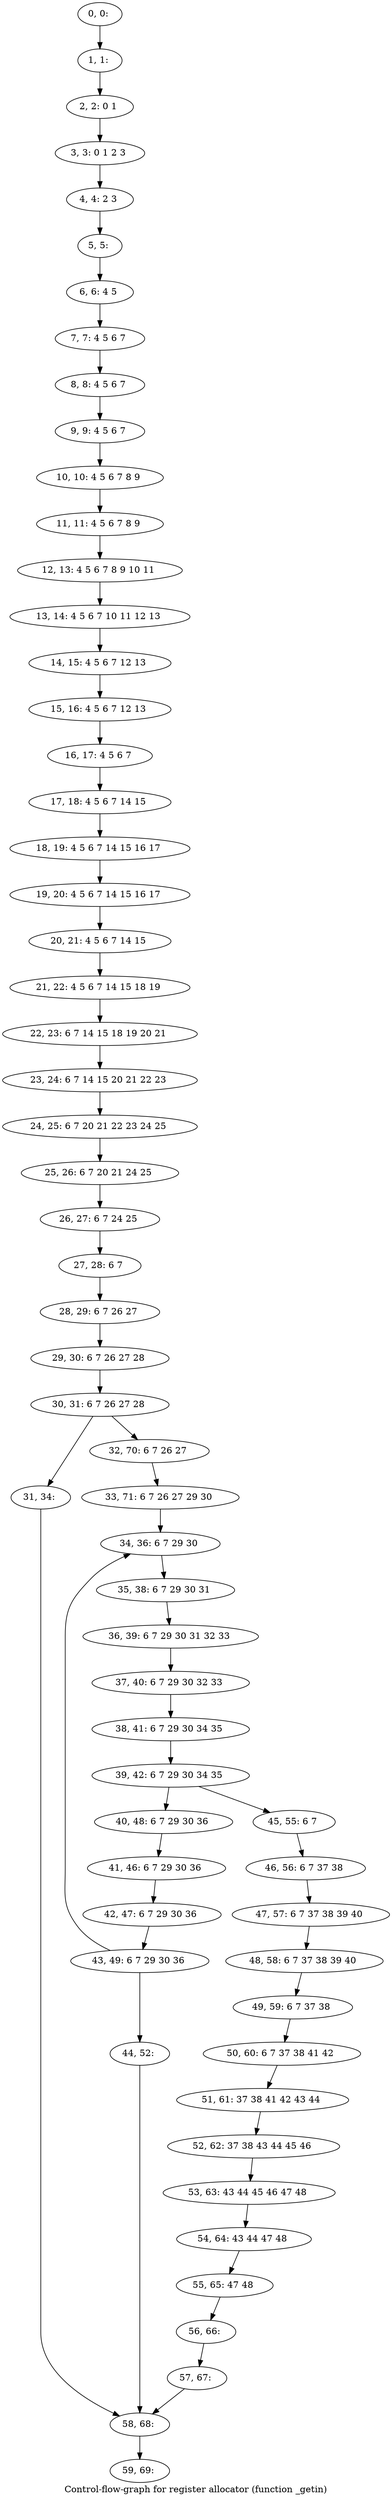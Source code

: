 digraph G {
graph [label="Control-flow-graph for register allocator (function _getin)"]
0[label="0, 0: "];
1[label="1, 1: "];
2[label="2, 2: 0 1 "];
3[label="3, 3: 0 1 2 3 "];
4[label="4, 4: 2 3 "];
5[label="5, 5: "];
6[label="6, 6: 4 5 "];
7[label="7, 7: 4 5 6 7 "];
8[label="8, 8: 4 5 6 7 "];
9[label="9, 9: 4 5 6 7 "];
10[label="10, 10: 4 5 6 7 8 9 "];
11[label="11, 11: 4 5 6 7 8 9 "];
12[label="12, 13: 4 5 6 7 8 9 10 11 "];
13[label="13, 14: 4 5 6 7 10 11 12 13 "];
14[label="14, 15: 4 5 6 7 12 13 "];
15[label="15, 16: 4 5 6 7 12 13 "];
16[label="16, 17: 4 5 6 7 "];
17[label="17, 18: 4 5 6 7 14 15 "];
18[label="18, 19: 4 5 6 7 14 15 16 17 "];
19[label="19, 20: 4 5 6 7 14 15 16 17 "];
20[label="20, 21: 4 5 6 7 14 15 "];
21[label="21, 22: 4 5 6 7 14 15 18 19 "];
22[label="22, 23: 6 7 14 15 18 19 20 21 "];
23[label="23, 24: 6 7 14 15 20 21 22 23 "];
24[label="24, 25: 6 7 20 21 22 23 24 25 "];
25[label="25, 26: 6 7 20 21 24 25 "];
26[label="26, 27: 6 7 24 25 "];
27[label="27, 28: 6 7 "];
28[label="28, 29: 6 7 26 27 "];
29[label="29, 30: 6 7 26 27 28 "];
30[label="30, 31: 6 7 26 27 28 "];
31[label="31, 34: "];
32[label="32, 70: 6 7 26 27 "];
33[label="33, 71: 6 7 26 27 29 30 "];
34[label="34, 36: 6 7 29 30 "];
35[label="35, 38: 6 7 29 30 31 "];
36[label="36, 39: 6 7 29 30 31 32 33 "];
37[label="37, 40: 6 7 29 30 32 33 "];
38[label="38, 41: 6 7 29 30 34 35 "];
39[label="39, 42: 6 7 29 30 34 35 "];
40[label="40, 48: 6 7 29 30 36 "];
41[label="41, 46: 6 7 29 30 36 "];
42[label="42, 47: 6 7 29 30 36 "];
43[label="43, 49: 6 7 29 30 36 "];
44[label="44, 52: "];
45[label="45, 55: 6 7 "];
46[label="46, 56: 6 7 37 38 "];
47[label="47, 57: 6 7 37 38 39 40 "];
48[label="48, 58: 6 7 37 38 39 40 "];
49[label="49, 59: 6 7 37 38 "];
50[label="50, 60: 6 7 37 38 41 42 "];
51[label="51, 61: 37 38 41 42 43 44 "];
52[label="52, 62: 37 38 43 44 45 46 "];
53[label="53, 63: 43 44 45 46 47 48 "];
54[label="54, 64: 43 44 47 48 "];
55[label="55, 65: 47 48 "];
56[label="56, 66: "];
57[label="57, 67: "];
58[label="58, 68: "];
59[label="59, 69: "];
0->1 ;
1->2 ;
2->3 ;
3->4 ;
4->5 ;
5->6 ;
6->7 ;
7->8 ;
8->9 ;
9->10 ;
10->11 ;
11->12 ;
12->13 ;
13->14 ;
14->15 ;
15->16 ;
16->17 ;
17->18 ;
18->19 ;
19->20 ;
20->21 ;
21->22 ;
22->23 ;
23->24 ;
24->25 ;
25->26 ;
26->27 ;
27->28 ;
28->29 ;
29->30 ;
30->31 ;
30->32 ;
31->58 ;
32->33 ;
33->34 ;
34->35 ;
35->36 ;
36->37 ;
37->38 ;
38->39 ;
39->40 ;
39->45 ;
40->41 ;
41->42 ;
42->43 ;
43->44 ;
43->34 ;
44->58 ;
45->46 ;
46->47 ;
47->48 ;
48->49 ;
49->50 ;
50->51 ;
51->52 ;
52->53 ;
53->54 ;
54->55 ;
55->56 ;
56->57 ;
57->58 ;
58->59 ;
}
